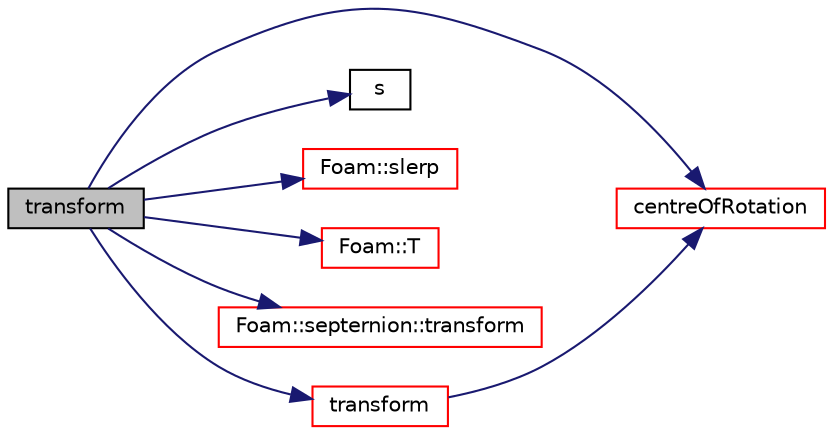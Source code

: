 digraph "transform"
{
  bgcolor="transparent";
  edge [fontname="Helvetica",fontsize="10",labelfontname="Helvetica",labelfontsize="10"];
  node [fontname="Helvetica",fontsize="10",shape=record];
  rankdir="LR";
  Node1 [label="transform",height=0.2,width=0.4,color="black", fillcolor="grey75", style="filled", fontcolor="black"];
  Node1 -> Node2 [color="midnightblue",fontsize="10",style="solid",fontname="Helvetica"];
  Node2 [label="centreOfRotation",height=0.2,width=0.4,color="red",URL="$a02333.html#a2f8c6ae8506d71aa8038ba4a8f62ce3f",tooltip="Return the current centre of rotation. "];
  Node1 -> Node3 [color="midnightblue",fontsize="10",style="solid",fontname="Helvetica"];
  Node3 [label="s",height=0.2,width=0.4,color="black",URL="$a04287.html#a6d6b99210a64ad23792eb7a3b0411c42"];
  Node1 -> Node4 [color="midnightblue",fontsize="10",style="solid",fontname="Helvetica"];
  Node4 [label="Foam::slerp",height=0.2,width=0.4,color="red",URL="$a10742.html#ad99931d1155936b2d8aa2ce6651bce06",tooltip="Spherical linear interpolation of quaternions. "];
  Node1 -> Node5 [color="midnightblue",fontsize="10",style="solid",fontname="Helvetica"];
  Node5 [label="Foam::T",height=0.2,width=0.4,color="red",URL="$a10742.html#ae57fda0abb14bb0944947c463c6e09d4"];
  Node1 -> Node6 [color="midnightblue",fontsize="10",style="solid",fontname="Helvetica"];
  Node6 [label="Foam::septernion::transform",height=0.2,width=0.4,color="red",URL="$a02280.html#aa124adf13fa9af829f0bde68149cf4c3",tooltip="Transform the given vector. "];
  Node1 -> Node7 [color="midnightblue",fontsize="10",style="solid",fontname="Helvetica"];
  Node7 [label="transform",height=0.2,width=0.4,color="red",URL="$a02333.html#a7ae5497c07eb95c569be5217c18d6883",tooltip="Transform the given initial state point by the current motion. "];
  Node7 -> Node2 [color="midnightblue",fontsize="10",style="solid",fontname="Helvetica"];
}
